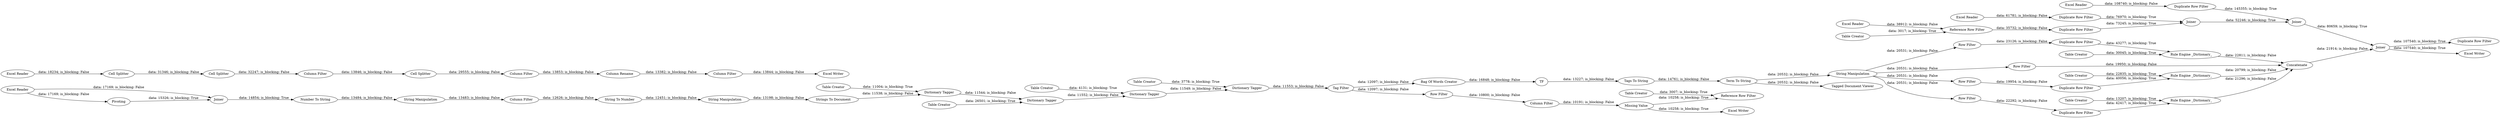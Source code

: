 digraph {
	"-1960940734351183776_95" [label="Table Creator"]
	"3415875849924217376_108" [label="Column Rename"]
	"-5589246922322064964_85" [label="Rule Engine _Dictionary_"]
	"-3738957318342472_144" [label="Reference Row Filter"]
	"3415875849924217376_102" [label="Column Filter"]
	"-3738957318342472_34" [label="Dictionary Tagger"]
	"3415875849924217376_117" [label="String Manipulation"]
	"3415875849924217376_103" [label="Column Filter"]
	"3415875849924217376_63" [label="Number To String"]
	"-3738957318342472_45" [label="Table Creator"]
	"7735743442507320372_82" [label="Duplicate Row Filter"]
	"7735743442507320372_79" [label="Row Filter"]
	"-3738957318342472_40" [label="Bag Of Words Creator"]
	"-1960940734351183776_82" [label="Duplicate Row Filter"]
	"3415875849924217376_2" [label="Excel Reader"]
	"-3738957318342472_50" [label="Excel Writer"]
	"-3738957318342472_37" [label="Table Creator"]
	"3415875849924217376_120" [label="Duplicate Row Filter"]
	"-3738957318342472_36" [label="Table Creator"]
	"3415875849924217376_118" [label="Excel Writer"]
	"-3738957318342472_46" [label="Dictionary Tagger"]
	"3415875849924217376_42" [label="Tags To String"]
	"3415875849924217376_105" [label="Cell Splitter"]
	"3415875849924217376_83" [label=Concatenate]
	"3415875849924217376_113" [label="Excel Reader"]
	"3415875849924217376_129" [label=Joiner]
	"-3738957318342472_47" [label="Row Filter"]
	"-3738957318342472_39" [label="Tag Filter"]
	"-5589246922322064964_86" [label="Duplicate Row Filter"]
	"-3738957318342472_49" [label="Missing Value"]
	"3415875849924217376_128" [label=Pivoting]
	"-3738957318342472_145" [label="Table Creator"]
	"3415875849924217376_38" [label="Excel Reader"]
	"7735743442507320372_80" [label="Rule Engine _Dictionary_"]
	"-3738957318342472_38" [label="Table Creator"]
	"-3738957318342472_35" [label="Dictionary Tagger"]
	"7735743442507320372_81" [label="Table Creator"]
	"-3738957318342472_41" [label=TF]
	"3415875849924217376_100" [label="String Manipulation"]
	"3415875849924217376_107" [label="Column Filter"]
	"3415875849924217376_112" [label="Excel Reader"]
	"3415875849924217376_64" [label="String To Number"]
	"3415875849924217376_114" [label=Joiner]
	"3415875849924217376_101" [label="String Manipulation"]
	"3415875849924217376_127" [label="Duplicate Row Filter"]
	"3415875849924217376_124" [label="Duplicate Row Filter"]
	"3415875849924217376_81" [label="Row Filter"]
	"3415875849924217376_1" [label="Excel Reader"]
	"3415875849924217376_126" [label="Duplicate Row Filter"]
	"3415875849924217376_35" [label=Joiner]
	"-1960940734351183776_91" [label="Row Filter"]
	"3415875849924217376_37" [label="Excel Writer"]
	"3415875849924217376_77" [label="Term To String"]
	"-1960940734351183776_94" [label="Rule Engine _Dictionary_"]
	"3415875849924217376_125" [label="Column Filter"]
	"3415875849924217376_92" [label="Tagged Document Viewer"]
	"3415875849924217376_115" [label=Joiner]
	"3415875849924217376_121" [label="Reference Row Filter"]
	"3415875849924217376_106" [label="Cell Splitter"]
	"3415875849924217376_104" [label="Cell Splitter"]
	"-5589246922322064964_84" [label="Table Creator"]
	"-3738957318342472_33" [label="Dictionary Tagger"]
	"-3738957318342472_48" [label="Column Filter"]
	"3415875849924217376_122" [label="Table Creator"]
	"-5589246922322064964_80" [label="Row Filter"]
	"3415875849924217376_51" [label="Strings To Document"]
	"7735743442507320372_79" -> "7735743442507320372_82" [label="data: 22292; is_blocking: False"]
	"-1960940734351183776_91" -> "-1960940734351183776_82" [label="data: 19954; is_blocking: False"]
	"3415875849924217376_114" -> "3415875849924217376_115" [label="data: 80659; is_blocking: True"]
	"3415875849924217376_104" -> "3415875849924217376_103" [label="data: 29555; is_blocking: False"]
	"7735743442507320372_80" -> "3415875849924217376_83" [label="data: 21296; is_blocking: False"]
	"-3738957318342472_39" -> "-3738957318342472_40" [label="data: 12097; is_blocking: False"]
	"3415875849924217376_106" -> "3415875849924217376_107" [label="data: 32247; is_blocking: False"]
	"-3738957318342472_145" -> "-3738957318342472_144" [label="data: 3007; is_blocking: True"]
	"3415875849924217376_63" -> "3415875849924217376_117" [label="data: 13484; is_blocking: False"]
	"-5589246922322064964_84" -> "-5589246922322064964_85" [label="data: 30045; is_blocking: True"]
	"3415875849924217376_77" -> "3415875849924217376_92" [label="data: 20532; is_blocking: False"]
	"3415875849924217376_108" -> "3415875849924217376_125" [label="data: 13382; is_blocking: False"]
	"-3738957318342472_45" -> "-3738957318342472_46" [label="data: 4131; is_blocking: True"]
	"3415875849924217376_121" -> "3415875849924217376_126" [label="data: 35732; is_blocking: False"]
	"-3738957318342472_33" -> "-3738957318342472_46" [label="data: 11552; is_blocking: False"]
	"-3738957318342472_41" -> "3415875849924217376_42" [label="data: 13227; is_blocking: False"]
	"-3738957318342472_37" -> "-3738957318342472_33" [label="data: 26501; is_blocking: True"]
	"3415875849924217376_51" -> "-3738957318342472_34" [label="data: 11538; is_blocking: False"]
	"3415875849924217376_100" -> "3415875849924217376_81" [label="data: 20531; is_blocking: False"]
	"3415875849924217376_102" -> "3415875849924217376_64" [label="data: 12626; is_blocking: False"]
	"-1960940734351183776_95" -> "-1960940734351183776_94" [label="data: 22835; is_blocking: True"]
	"3415875849924217376_100" -> "-5589246922322064964_80" [label="data: 20531; is_blocking: False"]
	"3415875849924217376_103" -> "3415875849924217376_108" [label="data: 13853; is_blocking: False"]
	"3415875849924217376_64" -> "3415875849924217376_101" [label="data: 12451; is_blocking: False"]
	"-1960940734351183776_82" -> "-1960940734351183776_94" [label="data: 40056; is_blocking: True"]
	"3415875849924217376_1" -> "3415875849924217376_105" [label="data: 18234; is_blocking: False"]
	"3415875849924217376_38" -> "3415875849924217376_129" [label="data: 17169; is_blocking: False"]
	"3415875849924217376_124" -> "3415875849924217376_35" [label="data: 76970; is_blocking: True"]
	"3415875849924217376_113" -> "3415875849924217376_124" [label="data: 61781; is_blocking: False"]
	"3415875849924217376_126" -> "3415875849924217376_35" [label="data: 73245; is_blocking: True"]
	"-3738957318342472_46" -> "-3738957318342472_35" [label="data: 11549; is_blocking: False"]
	"3415875849924217376_2" -> "3415875849924217376_121" [label="data: 38912; is_blocking: False"]
	"-3738957318342472_49" -> "-3738957318342472_144" [label="data: 10258; is_blocking: True"]
	"3415875849924217376_105" -> "3415875849924217376_106" [label="data: 31346; is_blocking: False"]
	"3415875849924217376_122" -> "3415875849924217376_121" [label="data: 3017; is_blocking: True"]
	"3415875849924217376_101" -> "3415875849924217376_51" [label="data: 13198; is_blocking: False"]
	"-5589246922322064964_86" -> "-5589246922322064964_85" [label="data: 43277; is_blocking: True"]
	"-3738957318342472_47" -> "-3738957318342472_48" [label="data: 10800; is_blocking: False"]
	"-5589246922322064964_80" -> "-5589246922322064964_86" [label="data: 23126; is_blocking: False"]
	"-3738957318342472_49" -> "-3738957318342472_50" [label="data: 10258; is_blocking: True"]
	"3415875849924217376_77" -> "3415875849924217376_100" [label="data: 20532; is_blocking: False"]
	"-1960940734351183776_94" -> "3415875849924217376_83" [label="data: 20799; is_blocking: False"]
	"-3738957318342472_34" -> "-3738957318342472_33" [label="data: 11544; is_blocking: False"]
	"-3738957318342472_39" -> "-3738957318342472_47" [label="data: 12097; is_blocking: False"]
	"-3738957318342472_40" -> "-3738957318342472_41" [label="data: 16848; is_blocking: False"]
	"-3738957318342472_48" -> "-3738957318342472_49" [label="data: 10191; is_blocking: False"]
	"3415875849924217376_42" -> "3415875849924217376_77" [label="data: 14761; is_blocking: False"]
	"3415875849924217376_128" -> "3415875849924217376_129" [label="data: 15326; is_blocking: True"]
	"7735743442507320372_82" -> "7735743442507320372_80" [label="data: 42417; is_blocking: True"]
	"-3738957318342472_36" -> "-3738957318342472_35" [label="data: 3778; is_blocking: True"]
	"3415875849924217376_117" -> "3415875849924217376_102" [label="data: 13483; is_blocking: False"]
	"3415875849924217376_125" -> "3415875849924217376_37" [label="data: 13844; is_blocking: False"]
	"3415875849924217376_129" -> "3415875849924217376_63" [label="data: 14854; is_blocking: True"]
	"3415875849924217376_81" -> "3415875849924217376_83" [label="data: 19950; is_blocking: False"]
	"3415875849924217376_100" -> "-1960940734351183776_91" [label="data: 20531; is_blocking: False"]
	"3415875849924217376_35" -> "3415875849924217376_114" [label="data: 52246; is_blocking: True"]
	"3415875849924217376_107" -> "3415875849924217376_104" [label="data: 13846; is_blocking: False"]
	"7735743442507320372_81" -> "7735743442507320372_80" [label="data: 13207; is_blocking: True"]
	"-3738957318342472_38" -> "-3738957318342472_34" [label="data: 11004; is_blocking: True"]
	"3415875849924217376_38" -> "3415875849924217376_128" [label="data: 17169; is_blocking: False"]
	"-5589246922322064964_85" -> "3415875849924217376_83" [label="data: 22811; is_blocking: False"]
	"3415875849924217376_115" -> "3415875849924217376_118" [label="data: 107540; is_blocking: True"]
	"3415875849924217376_127" -> "3415875849924217376_114" [label="data: 145355; is_blocking: True"]
	"3415875849924217376_112" -> "3415875849924217376_127" [label="data: 108740; is_blocking: False"]
	"3415875849924217376_100" -> "7735743442507320372_79" [label="data: 20531; is_blocking: False"]
	"3415875849924217376_83" -> "3415875849924217376_115" [label="data: 21914; is_blocking: False"]
	"3415875849924217376_115" -> "3415875849924217376_120" [label="data: 107540; is_blocking: True"]
	"-3738957318342472_35" -> "-3738957318342472_39" [label="data: 11553; is_blocking: False"]
	rankdir=LR
}
